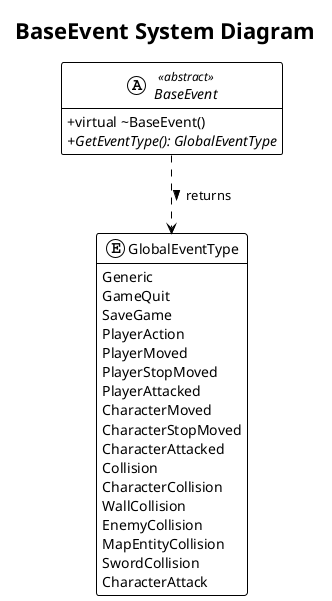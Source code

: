 @startuml
!theme plain
title BaseEvent System Diagram

' Settings for better readability
skinparam classAttributeIconSize 0
hide empty members

' --- The Enumeration for Event Types ---
enum GlobalEventType {
    Generic
    GameQuit
    SaveGame
    PlayerAction
    PlayerMoved
    PlayerStopMoved
    PlayerAttacked
    CharacterMoved
    CharacterStopMoved
    CharacterAttacked
    Collision
    CharacterCollision
    WallCollision
    EnemyCollision
    MapEntityCollision
    SwordCollision
    CharacterAttack
}

' --- The Abstract Base Class for all Events ---
abstract class BaseEvent <<abstract>> {
    + virtual ~BaseEvent()
    + {abstract} GetEventType(): GlobalEventType
}

' --- RELATIONSHIPS ---

' ==> Dependency (Uses-A relationship)
' The BaseEvent interface is defined in terms of GlobalEventType.
BaseEvent ..> GlobalEventType : returns >

@enduml